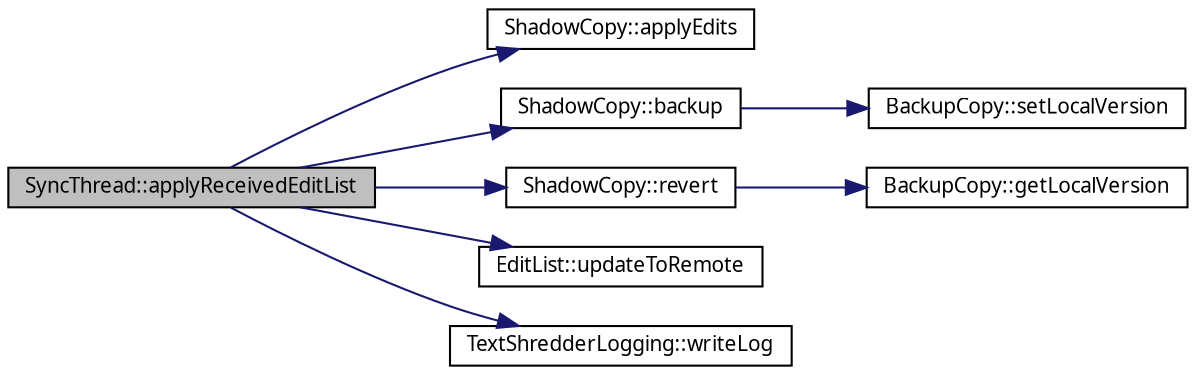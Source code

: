 digraph G
{
  edge [fontname="FreeSans.ttf",fontsize="10",labelfontname="FreeSans.ttf",labelfontsize="10"];
  node [fontname="FreeSans.ttf",fontsize="10",shape=record];
  rankdir=LR;
  Node1 [label="SyncThread::applyReceivedEditList",height=0.2,width=0.4,color="black", fillcolor="grey75", style="filled" fontcolor="black"];
  Node1 -> Node2 [color="midnightblue",fontsize="10",style="solid",fontname="FreeSans.ttf"];
  Node2 [label="ShadowCopy::applyEdits",height=0.2,width=0.4,color="black", fillcolor="white", style="filled",URL="$class_shadow_copy.html#a536db8c68e3b5cf89b30b609012fb13a"];
  Node1 -> Node3 [color="midnightblue",fontsize="10",style="solid",fontname="FreeSans.ttf"];
  Node3 [label="ShadowCopy::backup",height=0.2,width=0.4,color="black", fillcolor="white", style="filled",URL="$class_shadow_copy.html#a7c6bfe84627fa3d8afd1b5a09fde6a0e"];
  Node3 -> Node4 [color="midnightblue",fontsize="10",style="solid",fontname="FreeSans.ttf"];
  Node4 [label="BackupCopy::setLocalVersion",height=0.2,width=0.4,color="black", fillcolor="white", style="filled",URL="$class_backup_copy.html#ad45949032ac10d51fbf434d2dd14f0ad"];
  Node1 -> Node5 [color="midnightblue",fontsize="10",style="solid",fontname="FreeSans.ttf"];
  Node5 [label="ShadowCopy::revert",height=0.2,width=0.4,color="black", fillcolor="white", style="filled",URL="$class_shadow_copy.html#aafdb5f83bfac6e782fee171272883a56"];
  Node5 -> Node6 [color="midnightblue",fontsize="10",style="solid",fontname="FreeSans.ttf"];
  Node6 [label="BackupCopy::getLocalVersion",height=0.2,width=0.4,color="black", fillcolor="white", style="filled",URL="$class_backup_copy.html#aabb99f6658042af9c1713f3e3ffb77a4"];
  Node1 -> Node7 [color="midnightblue",fontsize="10",style="solid",fontname="FreeSans.ttf"];
  Node7 [label="EditList::updateToRemote",height=0.2,width=0.4,color="black", fillcolor="white", style="filled",URL="$class_edit_list.html#a8e7b3099b3ce693e01b1321b723ec65f"];
  Node1 -> Node8 [color="midnightblue",fontsize="10",style="solid",fontname="FreeSans.ttf"];
  Node8 [label="TextShredderLogging::writeLog",height=0.2,width=0.4,color="black", fillcolor="white", style="filled",URL="$class_text_shredder_logging.html#a2601dcb09435776bf37e633c56e40e63"];
}
